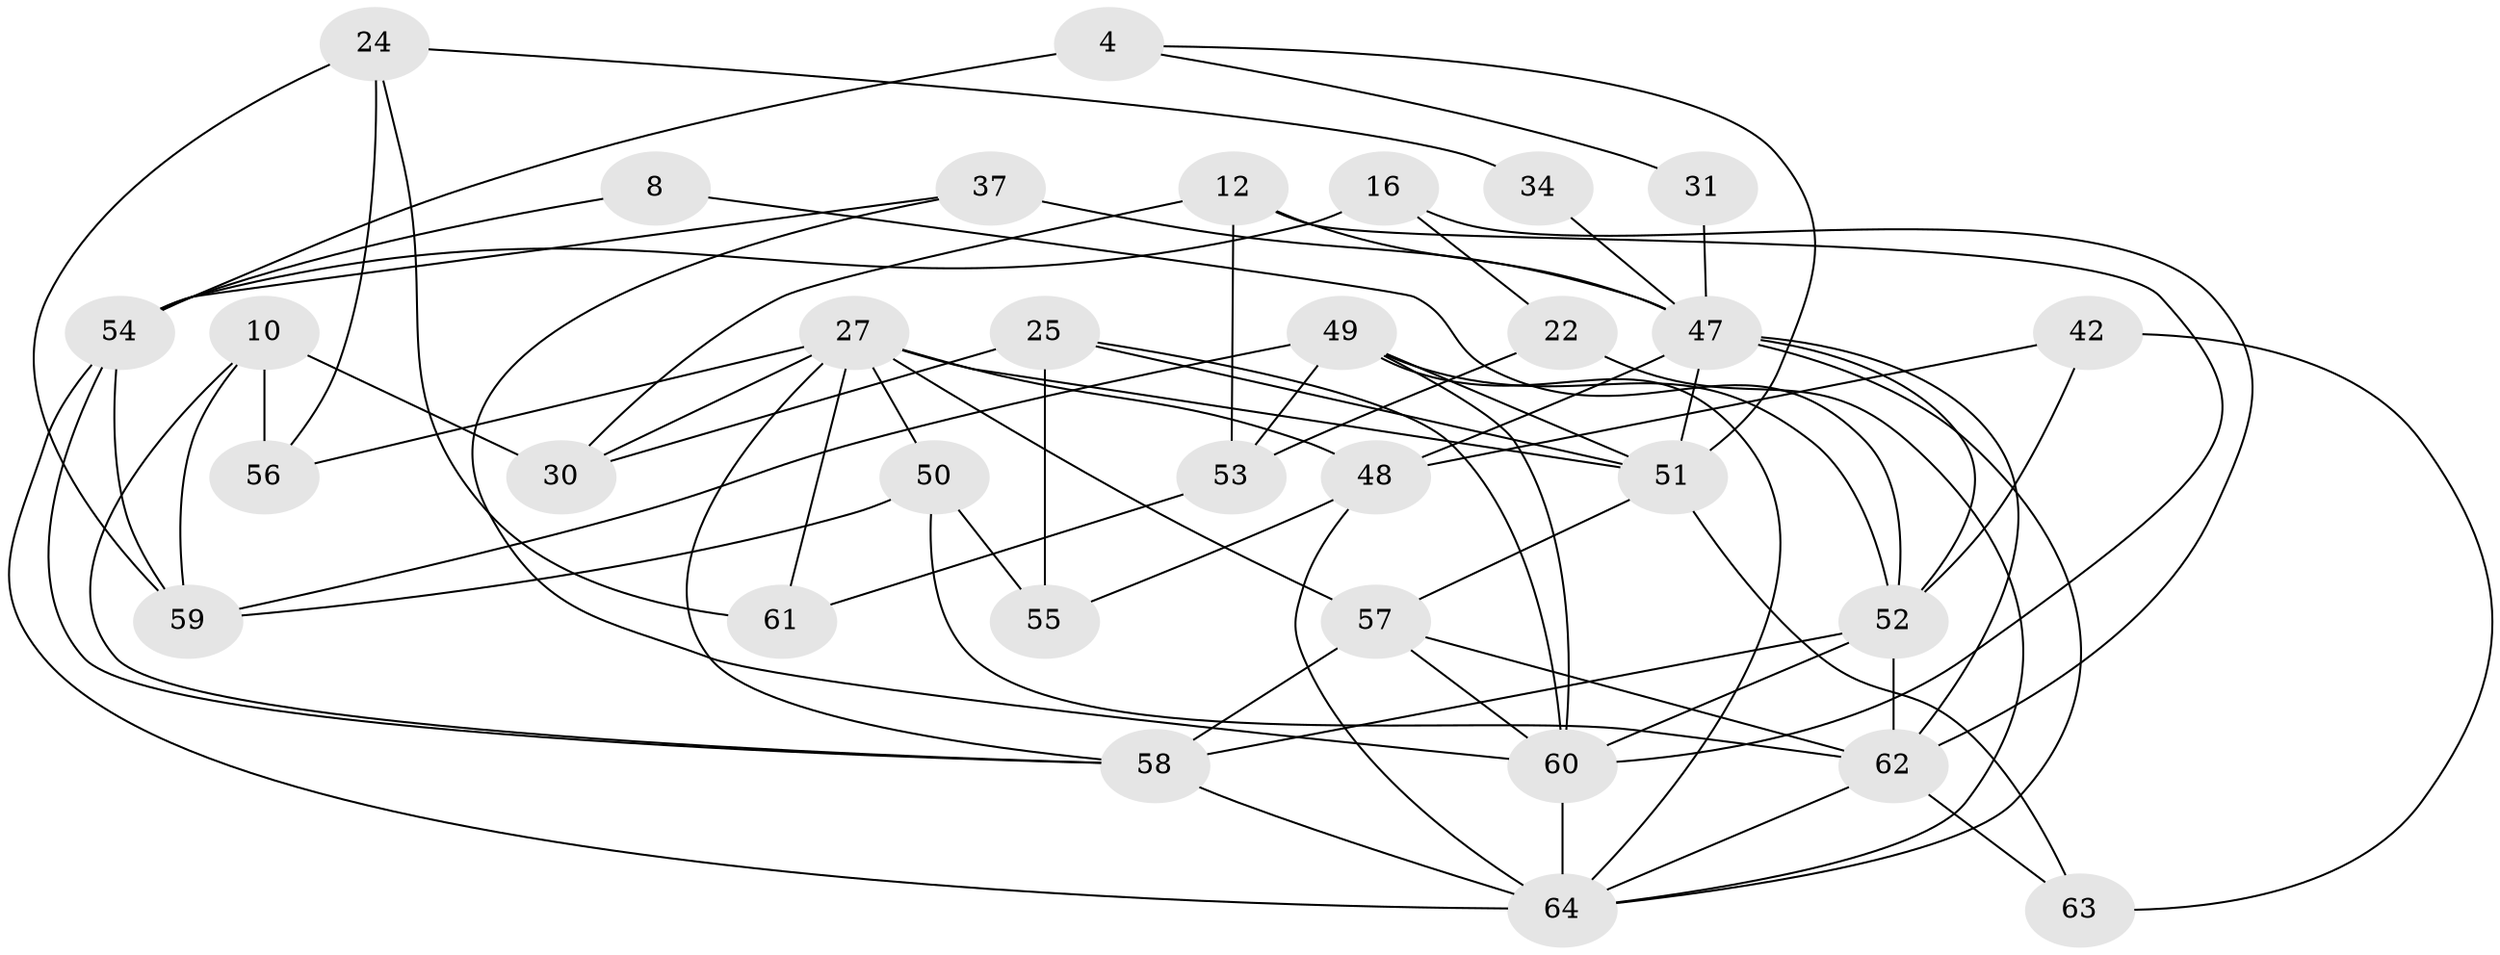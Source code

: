 // original degree distribution, {3: 0.28125, 8: 0.03125, 4: 0.265625, 2: 0.15625, 7: 0.0625, 6: 0.078125, 5: 0.125}
// Generated by graph-tools (version 1.1) at 2025/51/03/09/25 04:51:06]
// undirected, 32 vertices, 74 edges
graph export_dot {
graph [start="1"]
  node [color=gray90,style=filled];
  4;
  8;
  10 [super="+7"];
  12;
  16;
  22 [super="+1"];
  24;
  25 [super="+11"];
  27 [super="+14"];
  30;
  31;
  34;
  37;
  42;
  47 [super="+13"];
  48 [super="+40"];
  49 [super="+18+28+29"];
  50;
  51 [super="+41"];
  52 [super="+39"];
  53 [super="+21"];
  54 [super="+43"];
  55 [super="+26"];
  56 [super="+44"];
  57 [super="+33"];
  58 [super="+9+45"];
  59 [super="+19"];
  60 [super="+17"];
  61;
  62 [super="+36+46"];
  63;
  64 [super="+35"];
  4 -- 31;
  4 -- 54 [weight=2];
  4 -- 51;
  8 -- 54;
  8 -- 52;
  10 -- 59;
  10 -- 56 [weight=2];
  10 -- 30;
  10 -- 58;
  12 -- 47;
  12 -- 30;
  12 -- 60;
  12 -- 53;
  16 -- 54 [weight=2];
  16 -- 22;
  16 -- 62;
  22 -- 64;
  22 -- 53;
  24 -- 61;
  24 -- 59 [weight=2];
  24 -- 34;
  24 -- 56;
  25 -- 30 [weight=2];
  25 -- 60;
  25 -- 51;
  25 -- 55;
  27 -- 58;
  27 -- 50;
  27 -- 57 [weight=2];
  27 -- 61 [weight=2];
  27 -- 56;
  27 -- 30;
  27 -- 51;
  27 -- 48;
  31 -- 47;
  34 -- 47;
  37 -- 54;
  37 -- 47 [weight=2];
  37 -- 60;
  42 -- 48;
  42 -- 63;
  42 -- 52;
  47 -- 64 [weight=2];
  47 -- 51 [weight=2];
  47 -- 52;
  47 -- 48;
  47 -- 62;
  48 -- 64 [weight=2];
  48 -- 55;
  49 -- 60 [weight=2];
  49 -- 53 [weight=2];
  49 -- 59;
  49 -- 51 [weight=2];
  49 -- 64;
  49 -- 52;
  50 -- 55;
  50 -- 59;
  50 -- 62;
  51 -- 63;
  51 -- 57;
  52 -- 60 [weight=2];
  52 -- 58;
  52 -- 62 [weight=2];
  53 -- 61;
  54 -- 58 [weight=2];
  54 -- 59;
  54 -- 64;
  57 -- 60;
  57 -- 58 [weight=2];
  57 -- 62;
  58 -- 64 [weight=2];
  60 -- 64 [weight=2];
  62 -- 63;
  62 -- 64;
}
